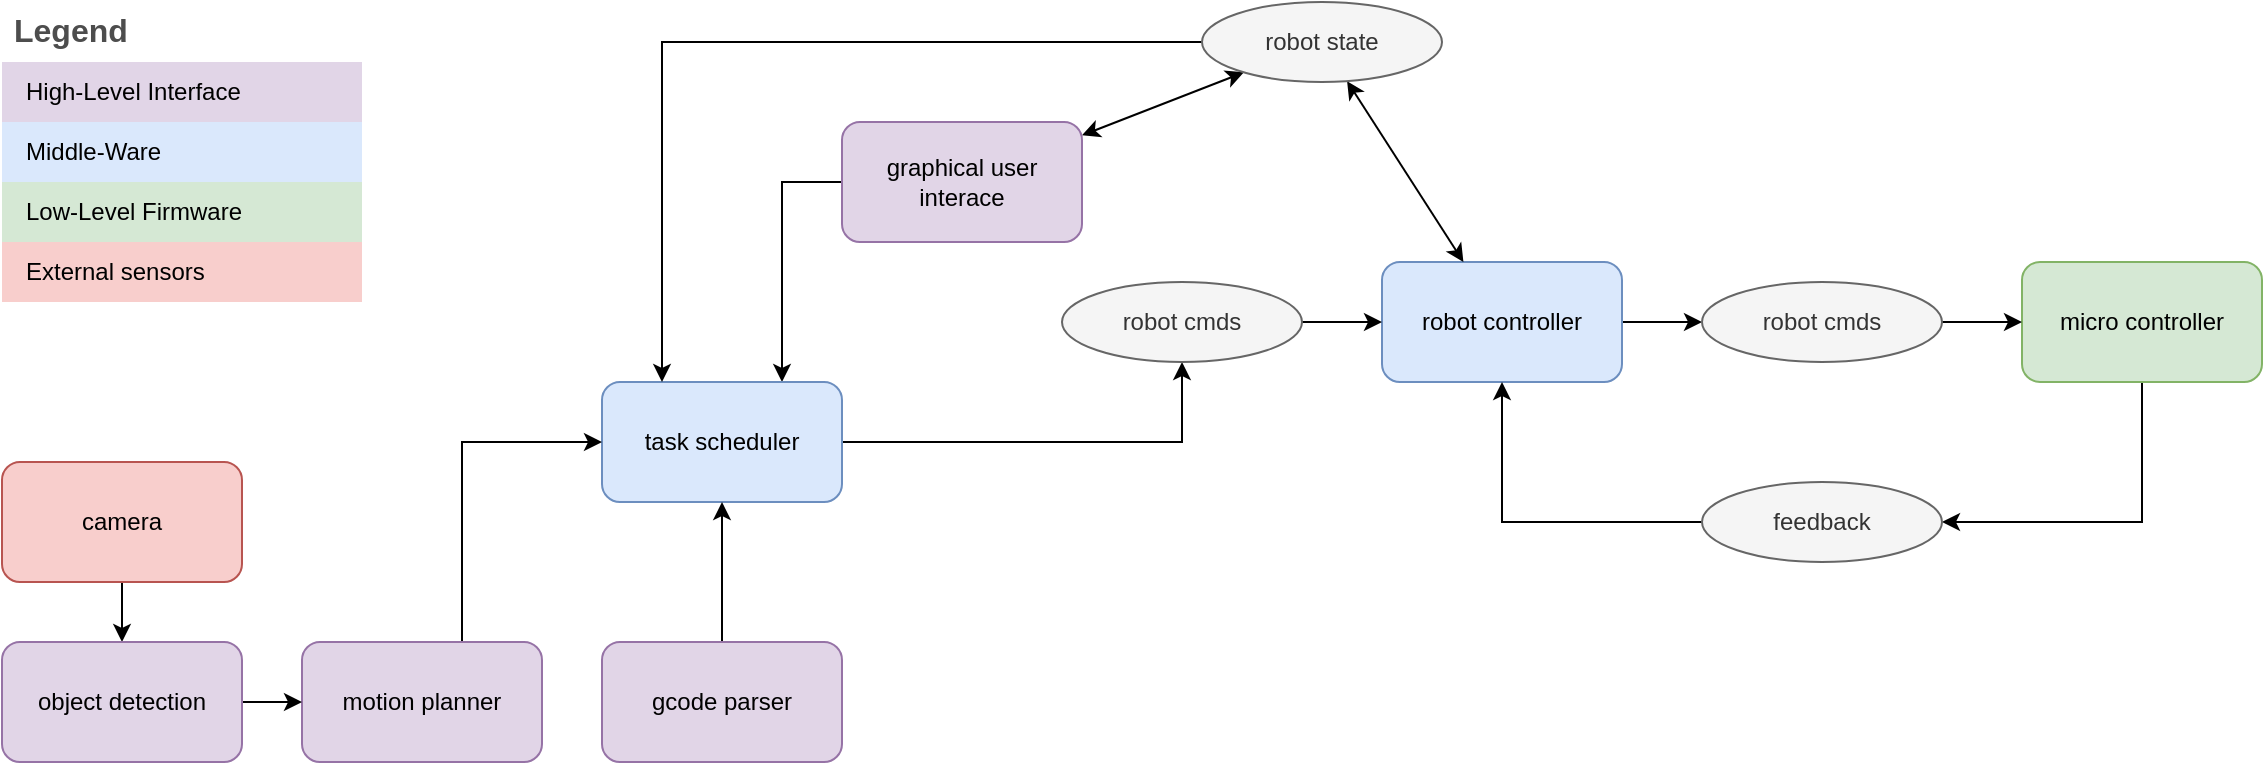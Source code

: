 <mxfile version="24.2.5" type="device">
  <diagram name="Page-1" id="bRGUuqnjSoF-uWrqqAZB">
    <mxGraphModel dx="1877" dy="691" grid="1" gridSize="10" guides="1" tooltips="1" connect="1" arrows="1" fold="1" page="1" pageScale="1" pageWidth="827" pageHeight="1169" math="0" shadow="0">
      <root>
        <mxCell id="0" />
        <mxCell id="1" parent="0" />
        <mxCell id="HgOTJqrBcqDNtJXsu4tY-11" style="edgeStyle=orthogonalEdgeStyle;rounded=0;orthogonalLoop=1;jettySize=auto;html=1;" parent="1" source="HgOTJqrBcqDNtJXsu4tY-1" target="HgOTJqrBcqDNtJXsu4tY-7" edge="1">
          <mxGeometry relative="1" as="geometry" />
        </mxCell>
        <mxCell id="HgOTJqrBcqDNtJXsu4tY-1" value="robot controller" style="rounded=1;whiteSpace=wrap;html=1;fillColor=#dae8fc;strokeColor=#6c8ebf;" parent="1" vertex="1">
          <mxGeometry x="370" y="240" width="120" height="60" as="geometry" />
        </mxCell>
        <mxCell id="HgOTJqrBcqDNtJXsu4tY-15" style="edgeStyle=orthogonalEdgeStyle;rounded=0;orthogonalLoop=1;jettySize=auto;html=1;entryX=1;entryY=0.5;entryDx=0;entryDy=0;" parent="1" source="HgOTJqrBcqDNtJXsu4tY-2" target="HgOTJqrBcqDNtJXsu4tY-8" edge="1">
          <mxGeometry relative="1" as="geometry">
            <Array as="points">
              <mxPoint x="750" y="370" />
            </Array>
          </mxGeometry>
        </mxCell>
        <mxCell id="HgOTJqrBcqDNtJXsu4tY-2" value="micro controller" style="rounded=1;whiteSpace=wrap;html=1;fillColor=#d5e8d4;strokeColor=#82b366;" parent="1" vertex="1">
          <mxGeometry x="690" y="240" width="120" height="60" as="geometry" />
        </mxCell>
        <mxCell id="HgOTJqrBcqDNtJXsu4tY-29" style="rounded=0;orthogonalLoop=1;jettySize=auto;html=1;startArrow=classic;startFill=1;" parent="1" source="HgOTJqrBcqDNtJXsu4tY-3" target="HgOTJqrBcqDNtJXsu4tY-9" edge="1">
          <mxGeometry relative="1" as="geometry" />
        </mxCell>
        <mxCell id="vbDlGk_sjbJmwGuR2eBv-1" style="edgeStyle=orthogonalEdgeStyle;rounded=0;orthogonalLoop=1;jettySize=auto;html=1;" parent="1" source="HgOTJqrBcqDNtJXsu4tY-3" target="HgOTJqrBcqDNtJXsu4tY-4" edge="1">
          <mxGeometry relative="1" as="geometry">
            <Array as="points">
              <mxPoint x="70" y="240" />
              <mxPoint x="70" y="240" />
            </Array>
          </mxGeometry>
        </mxCell>
        <mxCell id="HgOTJqrBcqDNtJXsu4tY-3" value="graphical user interace" style="rounded=1;whiteSpace=wrap;html=1;fillColor=#e1d5e7;strokeColor=#9673a6;" parent="1" vertex="1">
          <mxGeometry x="100" y="170" width="120" height="60" as="geometry" />
        </mxCell>
        <mxCell id="HgOTJqrBcqDNtJXsu4tY-26" style="edgeStyle=orthogonalEdgeStyle;rounded=0;orthogonalLoop=1;jettySize=auto;html=1;entryX=0.5;entryY=1;entryDx=0;entryDy=0;" parent="1" source="HgOTJqrBcqDNtJXsu4tY-4" target="HgOTJqrBcqDNtJXsu4tY-6" edge="1">
          <mxGeometry relative="1" as="geometry" />
        </mxCell>
        <mxCell id="HgOTJqrBcqDNtJXsu4tY-4" value="task scheduler" style="rounded=1;whiteSpace=wrap;html=1;fillColor=#dae8fc;strokeColor=#6c8ebf;" parent="1" vertex="1">
          <mxGeometry x="-20" y="300" width="120" height="60" as="geometry" />
        </mxCell>
        <mxCell id="HgOTJqrBcqDNtJXsu4tY-27" style="edgeStyle=orthogonalEdgeStyle;rounded=0;orthogonalLoop=1;jettySize=auto;html=1;" parent="1" source="HgOTJqrBcqDNtJXsu4tY-6" target="HgOTJqrBcqDNtJXsu4tY-1" edge="1">
          <mxGeometry relative="1" as="geometry" />
        </mxCell>
        <mxCell id="HgOTJqrBcqDNtJXsu4tY-6" value="robot cmds" style="ellipse;whiteSpace=wrap;html=1;fillColor=#f5f5f5;strokeColor=#666666;fontColor=#333333;" parent="1" vertex="1">
          <mxGeometry x="210" y="250" width="120" height="40" as="geometry" />
        </mxCell>
        <mxCell id="HgOTJqrBcqDNtJXsu4tY-14" style="edgeStyle=orthogonalEdgeStyle;rounded=0;orthogonalLoop=1;jettySize=auto;html=1;" parent="1" source="HgOTJqrBcqDNtJXsu4tY-7" target="HgOTJqrBcqDNtJXsu4tY-2" edge="1">
          <mxGeometry relative="1" as="geometry" />
        </mxCell>
        <mxCell id="HgOTJqrBcqDNtJXsu4tY-7" value="robot cmds" style="ellipse;whiteSpace=wrap;html=1;fillColor=#f5f5f5;strokeColor=#666666;fontColor=#333333;" parent="1" vertex="1">
          <mxGeometry x="530" y="250" width="120" height="40" as="geometry" />
        </mxCell>
        <mxCell id="HgOTJqrBcqDNtJXsu4tY-16" style="edgeStyle=orthogonalEdgeStyle;rounded=0;orthogonalLoop=1;jettySize=auto;html=1;" parent="1" source="HgOTJqrBcqDNtJXsu4tY-8" target="HgOTJqrBcqDNtJXsu4tY-1" edge="1">
          <mxGeometry relative="1" as="geometry" />
        </mxCell>
        <mxCell id="HgOTJqrBcqDNtJXsu4tY-8" value="feedback" style="ellipse;whiteSpace=wrap;html=1;fillColor=#f5f5f5;strokeColor=#666666;fontColor=#333333;" parent="1" vertex="1">
          <mxGeometry x="530" y="350" width="120" height="40" as="geometry" />
        </mxCell>
        <mxCell id="HgOTJqrBcqDNtJXsu4tY-25" style="edgeStyle=orthogonalEdgeStyle;rounded=0;orthogonalLoop=1;jettySize=auto;html=1;" parent="1" source="HgOTJqrBcqDNtJXsu4tY-9" target="HgOTJqrBcqDNtJXsu4tY-4" edge="1">
          <mxGeometry relative="1" as="geometry">
            <Array as="points">
              <mxPoint x="10" y="130" />
            </Array>
          </mxGeometry>
        </mxCell>
        <mxCell id="HgOTJqrBcqDNtJXsu4tY-31" style="rounded=0;orthogonalLoop=1;jettySize=auto;html=1;startArrow=classic;startFill=1;" parent="1" source="HgOTJqrBcqDNtJXsu4tY-9" target="HgOTJqrBcqDNtJXsu4tY-1" edge="1">
          <mxGeometry relative="1" as="geometry" />
        </mxCell>
        <mxCell id="HgOTJqrBcqDNtJXsu4tY-9" value="robot state" style="ellipse;whiteSpace=wrap;html=1;fillColor=#f5f5f5;strokeColor=#666666;fontColor=#333333;" parent="1" vertex="1">
          <mxGeometry x="280" y="110" width="120" height="40" as="geometry" />
        </mxCell>
        <mxCell id="91jQtkxmLArlHWVSgzZ6-2" style="edgeStyle=orthogonalEdgeStyle;rounded=0;orthogonalLoop=1;jettySize=auto;html=1;" parent="1" source="91jQtkxmLArlHWVSgzZ6-1" target="HgOTJqrBcqDNtJXsu4tY-4" edge="1">
          <mxGeometry relative="1" as="geometry" />
        </mxCell>
        <mxCell id="91jQtkxmLArlHWVSgzZ6-1" value="gcode parser" style="rounded=1;whiteSpace=wrap;html=1;fillColor=#e1d5e7;strokeColor=#9673a6;" parent="1" vertex="1">
          <mxGeometry x="-20" y="430" width="120" height="60" as="geometry" />
        </mxCell>
        <mxCell id="91jQtkxmLArlHWVSgzZ6-4" style="edgeStyle=orthogonalEdgeStyle;rounded=0;orthogonalLoop=1;jettySize=auto;html=1;entryX=0;entryY=0.5;entryDx=0;entryDy=0;" parent="1" source="91jQtkxmLArlHWVSgzZ6-3" target="HgOTJqrBcqDNtJXsu4tY-4" edge="1">
          <mxGeometry relative="1" as="geometry">
            <Array as="points">
              <mxPoint x="-90" y="330" />
            </Array>
          </mxGeometry>
        </mxCell>
        <mxCell id="91jQtkxmLArlHWVSgzZ6-3" value="motion planner" style="rounded=1;whiteSpace=wrap;html=1;fillColor=#e1d5e7;strokeColor=#9673a6;" parent="1" vertex="1">
          <mxGeometry x="-170" y="430" width="120" height="60" as="geometry" />
        </mxCell>
        <mxCell id="HD-W8Ez8iNzVP9zsHJFs-4" style="edgeStyle=orthogonalEdgeStyle;rounded=0;orthogonalLoop=1;jettySize=auto;html=1;" parent="1" source="HD-W8Ez8iNzVP9zsHJFs-1" target="HD-W8Ez8iNzVP9zsHJFs-2" edge="1">
          <mxGeometry relative="1" as="geometry" />
        </mxCell>
        <mxCell id="HD-W8Ez8iNzVP9zsHJFs-1" value="camera" style="rounded=1;whiteSpace=wrap;html=1;fillColor=#f8cecc;strokeColor=#b85450;" parent="1" vertex="1">
          <mxGeometry x="-320" y="340" width="120" height="60" as="geometry" />
        </mxCell>
        <mxCell id="HD-W8Ez8iNzVP9zsHJFs-3" style="edgeStyle=orthogonalEdgeStyle;rounded=0;orthogonalLoop=1;jettySize=auto;html=1;" parent="1" source="HD-W8Ez8iNzVP9zsHJFs-2" target="91jQtkxmLArlHWVSgzZ6-3" edge="1">
          <mxGeometry relative="1" as="geometry">
            <Array as="points">
              <mxPoint x="-180" y="460" />
              <mxPoint x="-180" y="460" />
            </Array>
          </mxGeometry>
        </mxCell>
        <mxCell id="HD-W8Ez8iNzVP9zsHJFs-2" value="object detection" style="rounded=1;whiteSpace=wrap;html=1;fillColor=#e1d5e7;strokeColor=#9673a6;" parent="1" vertex="1">
          <mxGeometry x="-320" y="430" width="120" height="60" as="geometry" />
        </mxCell>
        <mxCell id="0ts6w3mc1BLnbHO1KxnF-1" value="Legend" style="shape=table;startSize=30;container=1;collapsible=0;childLayout=tableLayout;fontSize=16;align=left;verticalAlign=top;fillColor=none;strokeColor=none;fontColor=#4D4D4D;fontStyle=1;spacingLeft=6;spacing=0;resizable=0;swimlaneFillColor=none;rounded=0;strokeWidth=2;swimlaneLine=1;shadow=0;" vertex="1" parent="1">
          <mxGeometry x="-320" y="110" width="180" height="150" as="geometry" />
        </mxCell>
        <mxCell id="0ts6w3mc1BLnbHO1KxnF-2" value="" style="shape=tableRow;horizontal=0;startSize=0;swimlaneHead=0;swimlaneBody=0;strokeColor=inherit;top=0;left=0;bottom=0;right=0;collapsible=0;dropTarget=0;fillColor=none;points=[[0,0.5],[1,0.5]];portConstraint=eastwest;fontSize=12;" vertex="1" parent="0ts6w3mc1BLnbHO1KxnF-1">
          <mxGeometry y="30" width="180" height="30" as="geometry" />
        </mxCell>
        <mxCell id="0ts6w3mc1BLnbHO1KxnF-3" value="High-Level Interface" style="shape=partialRectangle;html=1;whiteSpace=wrap;connectable=0;strokeColor=#9673a6;overflow=hidden;fillColor=#e1d5e7;top=0;left=0;bottom=0;right=0;pointerEvents=1;fontSize=12;align=left;spacingLeft=10;spacingRight=4;" vertex="1" parent="0ts6w3mc1BLnbHO1KxnF-2">
          <mxGeometry width="180" height="30" as="geometry">
            <mxRectangle width="180" height="30" as="alternateBounds" />
          </mxGeometry>
        </mxCell>
        <mxCell id="0ts6w3mc1BLnbHO1KxnF-4" value="" style="shape=tableRow;horizontal=0;startSize=0;swimlaneHead=0;swimlaneBody=0;strokeColor=inherit;top=0;left=0;bottom=0;right=0;collapsible=0;dropTarget=0;fillColor=none;points=[[0,0.5],[1,0.5]];portConstraint=eastwest;fontSize=12;" vertex="1" parent="0ts6w3mc1BLnbHO1KxnF-1">
          <mxGeometry y="60" width="180" height="30" as="geometry" />
        </mxCell>
        <mxCell id="0ts6w3mc1BLnbHO1KxnF-5" value="Middle-Ware" style="shape=partialRectangle;html=1;whiteSpace=wrap;connectable=0;strokeColor=#6c8ebf;overflow=hidden;fillColor=#dae8fc;top=0;left=0;bottom=0;right=0;pointerEvents=1;fontSize=12;align=left;spacingLeft=10;spacingRight=4;" vertex="1" parent="0ts6w3mc1BLnbHO1KxnF-4">
          <mxGeometry width="180" height="30" as="geometry">
            <mxRectangle width="180" height="30" as="alternateBounds" />
          </mxGeometry>
        </mxCell>
        <mxCell id="0ts6w3mc1BLnbHO1KxnF-6" value="" style="shape=tableRow;horizontal=0;startSize=0;swimlaneHead=0;swimlaneBody=0;strokeColor=inherit;top=0;left=0;bottom=0;right=0;collapsible=0;dropTarget=0;fillColor=none;points=[[0,0.5],[1,0.5]];portConstraint=eastwest;fontSize=12;" vertex="1" parent="0ts6w3mc1BLnbHO1KxnF-1">
          <mxGeometry y="90" width="180" height="30" as="geometry" />
        </mxCell>
        <mxCell id="0ts6w3mc1BLnbHO1KxnF-7" value="Low-Level Firmware" style="shape=partialRectangle;html=1;whiteSpace=wrap;connectable=0;strokeColor=#82b366;overflow=hidden;fillColor=#d5e8d4;top=0;left=0;bottom=0;right=0;pointerEvents=1;fontSize=12;align=left;spacingLeft=10;spacingRight=4;" vertex="1" parent="0ts6w3mc1BLnbHO1KxnF-6">
          <mxGeometry width="180" height="30" as="geometry">
            <mxRectangle width="180" height="30" as="alternateBounds" />
          </mxGeometry>
        </mxCell>
        <mxCell id="0ts6w3mc1BLnbHO1KxnF-8" value="" style="shape=tableRow;horizontal=0;startSize=0;swimlaneHead=0;swimlaneBody=0;strokeColor=inherit;top=0;left=0;bottom=0;right=0;collapsible=0;dropTarget=0;fillColor=none;points=[[0,0.5],[1,0.5]];portConstraint=eastwest;fontSize=12;" vertex="1" parent="0ts6w3mc1BLnbHO1KxnF-1">
          <mxGeometry y="120" width="180" height="30" as="geometry" />
        </mxCell>
        <mxCell id="0ts6w3mc1BLnbHO1KxnF-9" value="External sensors" style="shape=partialRectangle;html=1;whiteSpace=wrap;connectable=0;strokeColor=#b85450;overflow=hidden;fillColor=#f8cecc;top=0;left=0;bottom=0;right=0;pointerEvents=1;fontSize=12;align=left;spacingLeft=10;spacingRight=4;" vertex="1" parent="0ts6w3mc1BLnbHO1KxnF-8">
          <mxGeometry width="180" height="30" as="geometry">
            <mxRectangle width="180" height="30" as="alternateBounds" />
          </mxGeometry>
        </mxCell>
      </root>
    </mxGraphModel>
  </diagram>
</mxfile>
